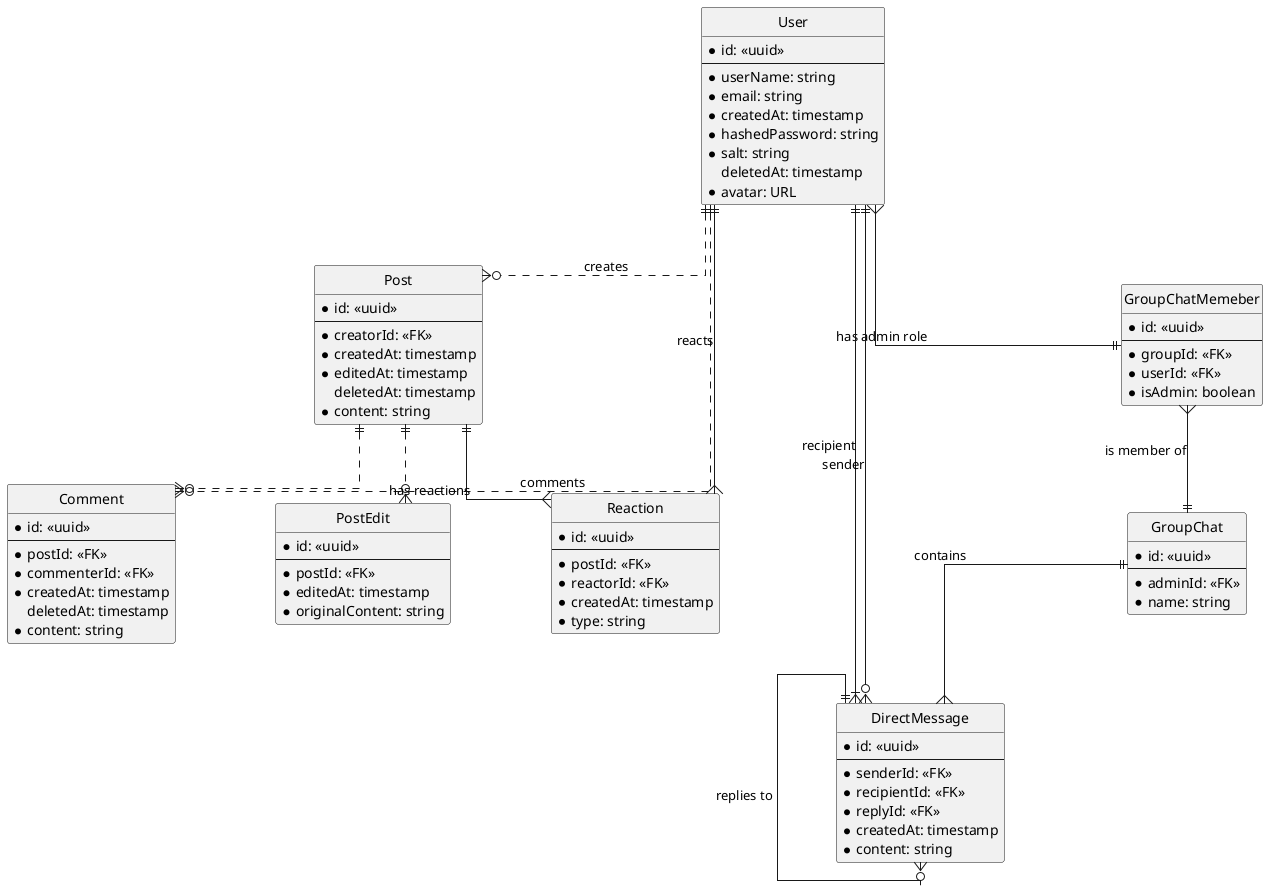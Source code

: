 @startuml social_network_extended

hide circle
skinparam Linetype ortho
skinparam Ranksep 60
skinparam Nodesep 100

entity User {
    * id: <<uuid>>
    ---
    * userName: string
    * email: string
    * createdAt: timestamp
    ' never store passwords as plaintext!
    * hashedPassword: string
    * salt: string
    deletedAt: timestamp
    * avatar: URL
}

entity Post {
    * id: <<uuid>>
    ---
    * creatorId: <<FK>>
    * createdAt: timestamp
    * editedAt: timestamp
    deletedAt: timestamp
    * content: string
}

entity Comment {
    * id: <<uuid>>
    ---
    * postId: <<FK>>
    * commenterId: <<FK>>
    * createdAt: timestamp
    deletedAt: timestamp
    * content: string
}

entity PostEdit {
    * id: <<uuid>>
    ---
    * postId: <<FK>>
    * editedAt: timestamp
    * originalContent: string
}

User ||..o{ Post: creates
User ||..o{ Comment: comments
Post ||..o{ Comment
Post ||..o{ PostEdit

' --- TODO: YOUR ERD EXTENSION

entity Reaction {
    * id: <<uuid>>
    ---
    * postId: <<FK>>
    * reactorId: <<FK>>
    * createdAt: timestamp
    * type: string
}

entity DirectMessage {
    * id: <<uuid>>
    ---
    * senderId: <<FK>>
    * recipientId: <<FK>>
    * replyId: <<FK>>
    * createdAt: timestamp
    * content: string
}

entity GroupChat {
    * id: <<uuid>>
    ---
    * adminId: <<FK>>
    * name: string
}

entity GroupChatMemeber {
    * id: <<uuid>>
    ---
    * groupId: <<FK>>
    * userId: <<FK>>
    * isAdmin: boolean
}

User ||--{ Reaction : reacts
Post ||--{ Reaction : has reactions
DirectMessage ||--o{ DirectMessage : replies to
User }--|| GroupChatMemeber : has admin role
GroupChatMemeber }--|| GroupChat : is member of
User ||--|{ DirectMessage : recipient
User ||--o{ DirectMessage : sender
GroupChat ||--{ DirectMessage : contains

@enduml